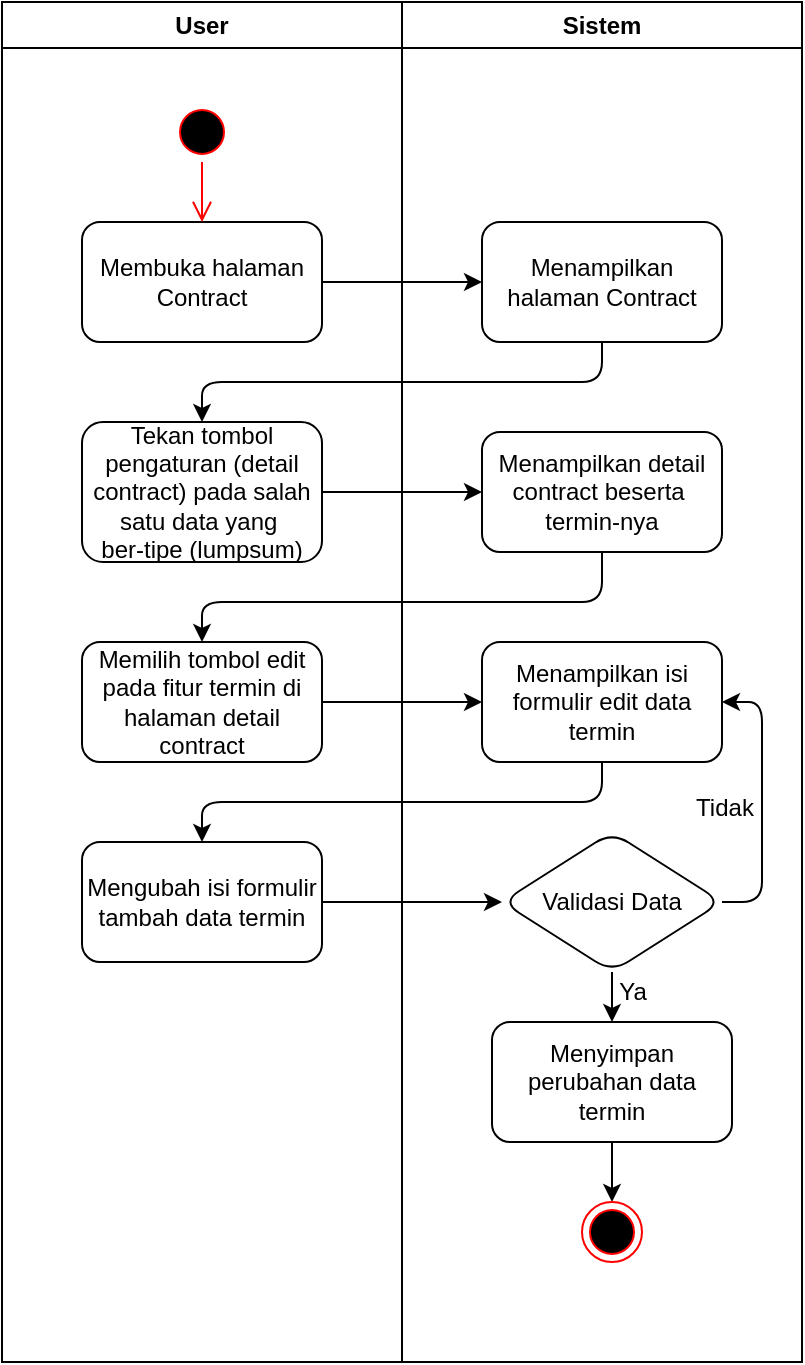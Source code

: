 <mxfile>
    <diagram id="qD7xGkZI4mi40OltpJwL" name="Page-1">
        <mxGraphModel dx="876" dy="467" grid="1" gridSize="10" guides="1" tooltips="1" connect="1" arrows="1" fold="1" page="1" pageScale="1" pageWidth="850" pageHeight="1100" math="0" shadow="0">
            <root>
                <mxCell id="0"/>
                <mxCell id="1" parent="0"/>
                <mxCell id="2" value="User" style="swimlane;whiteSpace=wrap;html=1;" vertex="1" parent="1">
                    <mxGeometry x="120" y="120" width="200" height="680" as="geometry"/>
                </mxCell>
                <mxCell id="3" value="" style="ellipse;html=1;shape=startState;fillColor=#000000;strokeColor=#ff0000;" vertex="1" parent="2">
                    <mxGeometry x="85" y="50" width="30" height="30" as="geometry"/>
                </mxCell>
                <mxCell id="4" value="Membuka halaman Contract" style="rounded=1;whiteSpace=wrap;html=1;" vertex="1" parent="2">
                    <mxGeometry x="40" y="110" width="120" height="60" as="geometry"/>
                </mxCell>
                <mxCell id="5" value="" style="edgeStyle=orthogonalEdgeStyle;html=1;verticalAlign=bottom;endArrow=open;endSize=8;strokeColor=#ff0000;entryX=0.5;entryY=0;entryDx=0;entryDy=0;" edge="1" parent="2" source="3" target="4">
                    <mxGeometry relative="1" as="geometry">
                        <mxPoint x="100" y="110" as="targetPoint"/>
                    </mxGeometry>
                </mxCell>
                <mxCell id="6" value="Tekan tombol pengaturan (detail contract) pada salah satu data yang&amp;nbsp;&lt;div&gt;ber-tipe (lumpsum)&lt;/div&gt;" style="rounded=1;whiteSpace=wrap;html=1;" vertex="1" parent="2">
                    <mxGeometry x="40" y="210" width="120" height="70" as="geometry"/>
                </mxCell>
                <mxCell id="7" value="Sistem" style="swimlane;whiteSpace=wrap;html=1;" vertex="1" parent="1">
                    <mxGeometry x="320" y="120" width="200" height="680" as="geometry"/>
                </mxCell>
                <mxCell id="8" value="Menampilkan halaman Contract" style="rounded=1;whiteSpace=wrap;html=1;" vertex="1" parent="7">
                    <mxGeometry x="40" y="110" width="120" height="60" as="geometry"/>
                </mxCell>
                <mxCell id="9" value="Menampilkan detail contract beserta&amp;nbsp;&lt;div&gt;termin-nya&lt;/div&gt;" style="rounded=1;whiteSpace=wrap;html=1;" vertex="1" parent="7">
                    <mxGeometry x="40" y="215" width="120" height="60" as="geometry"/>
                </mxCell>
                <mxCell id="20" value="Menyimpan perubahan data termin" style="rounded=1;whiteSpace=wrap;html=1;" vertex="1" parent="7">
                    <mxGeometry x="45" y="510" width="120" height="60" as="geometry"/>
                </mxCell>
                <mxCell id="27" value="Tidak" style="text;html=1;align=center;verticalAlign=middle;resizable=0;points=[];autosize=1;strokeColor=none;fillColor=none;" vertex="1" parent="7">
                    <mxGeometry x="136" y="388" width="50" height="30" as="geometry"/>
                </mxCell>
                <mxCell id="10" value="" style="edgeStyle=none;html=1;" edge="1" parent="1" source="4" target="8">
                    <mxGeometry relative="1" as="geometry"/>
                </mxCell>
                <mxCell id="11" value="" style="edgeStyle=none;html=1;entryX=0.5;entryY=0;entryDx=0;entryDy=0;exitX=0.5;exitY=1;exitDx=0;exitDy=0;" edge="1" parent="1" source="8" target="6">
                    <mxGeometry relative="1" as="geometry">
                        <Array as="points">
                            <mxPoint x="420" y="310"/>
                            <mxPoint x="220" y="310"/>
                        </Array>
                    </mxGeometry>
                </mxCell>
                <mxCell id="12" value="" style="edgeStyle=none;html=1;" edge="1" parent="1" source="6" target="9">
                    <mxGeometry relative="1" as="geometry"/>
                </mxCell>
                <mxCell id="13" value="Memilih tombol edit pada fitur termin di halaman detail contract" style="rounded=1;whiteSpace=wrap;html=1;" vertex="1" parent="1">
                    <mxGeometry x="160" y="440" width="120" height="60" as="geometry"/>
                </mxCell>
                <mxCell id="14" value="Mengubah isi formulir tambah data termin" style="rounded=1;whiteSpace=wrap;html=1;" vertex="1" parent="1">
                    <mxGeometry x="160" y="540" width="120" height="60" as="geometry"/>
                </mxCell>
                <mxCell id="15" value="Menampilkan isi formulir edit data termin" style="rounded=1;whiteSpace=wrap;html=1;" vertex="1" parent="1">
                    <mxGeometry x="360" y="440" width="120" height="60" as="geometry"/>
                </mxCell>
                <mxCell id="16" style="edgeStyle=none;html=1;entryX=1;entryY=0.5;entryDx=0;entryDy=0;" edge="1" parent="1" source="18" target="15">
                    <mxGeometry relative="1" as="geometry">
                        <Array as="points">
                            <mxPoint x="500" y="570"/>
                            <mxPoint x="500" y="470"/>
                        </Array>
                    </mxGeometry>
                </mxCell>
                <mxCell id="17" value="" style="edgeStyle=none;html=1;" edge="1" parent="1" source="18" target="20">
                    <mxGeometry relative="1" as="geometry"/>
                </mxCell>
                <mxCell id="18" value="Validasi Data" style="rhombus;whiteSpace=wrap;html=1;rounded=1;" vertex="1" parent="1">
                    <mxGeometry x="370" y="535" width="110" height="70" as="geometry"/>
                </mxCell>
                <mxCell id="19" value="" style="edgeStyle=none;html=1;" edge="1" parent="1" source="20" target="22">
                    <mxGeometry relative="1" as="geometry"/>
                </mxCell>
                <mxCell id="21" value="Ya" style="text;html=1;align=center;verticalAlign=middle;resizable=0;points=[];autosize=1;strokeColor=none;fillColor=none;" vertex="1" parent="1">
                    <mxGeometry x="415" y="600" width="40" height="30" as="geometry"/>
                </mxCell>
                <mxCell id="22" value="" style="ellipse;html=1;shape=endState;fillColor=#000000;strokeColor=#ff0000;" vertex="1" parent="1">
                    <mxGeometry x="410" y="720" width="30" height="30" as="geometry"/>
                </mxCell>
                <mxCell id="23" value="" style="edgeStyle=none;html=1;" edge="1" parent="1" source="13" target="15">
                    <mxGeometry relative="1" as="geometry"/>
                </mxCell>
                <mxCell id="24" value="" style="edgeStyle=none;html=1;entryX=0.5;entryY=0;entryDx=0;entryDy=0;exitX=0.5;exitY=1;exitDx=0;exitDy=0;" edge="1" parent="1" source="15" target="14">
                    <mxGeometry relative="1" as="geometry">
                        <Array as="points">
                            <mxPoint x="420" y="520"/>
                            <mxPoint x="220" y="520"/>
                        </Array>
                    </mxGeometry>
                </mxCell>
                <mxCell id="25" value="" style="edgeStyle=none;html=1;" edge="1" parent="1" source="14" target="18">
                    <mxGeometry relative="1" as="geometry"/>
                </mxCell>
                <mxCell id="26" style="edgeStyle=none;html=1;exitX=0.5;exitY=1;exitDx=0;exitDy=0;entryX=0.5;entryY=0;entryDx=0;entryDy=0;" edge="1" parent="1" source="9" target="13">
                    <mxGeometry relative="1" as="geometry">
                        <Array as="points">
                            <mxPoint x="420" y="420"/>
                            <mxPoint x="220" y="420"/>
                        </Array>
                    </mxGeometry>
                </mxCell>
            </root>
        </mxGraphModel>
    </diagram>
</mxfile>